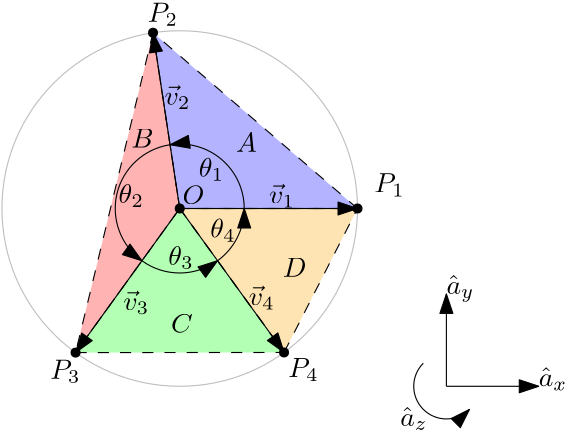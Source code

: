 <?xml version="1.0"?>
<!DOCTYPE ipe SYSTEM "ipe.dtd">
<ipe version="70218" creator="Ipe 7.2.24">
<info created="D:20230928143506" modified="D:20231003193757"/>
<ipestyle name="basic">
<symbol name="arrow/arc(spx)">
<path stroke="sym-stroke" fill="sym-stroke" pen="sym-pen">
0 0 m
-1 0.333 l
-1 -0.333 l
h
</path>
</symbol>
<symbol name="arrow/farc(spx)">
<path stroke="sym-stroke" fill="white" pen="sym-pen">
0 0 m
-1 0.333 l
-1 -0.333 l
h
</path>
</symbol>
<symbol name="arrow/ptarc(spx)">
<path stroke="sym-stroke" fill="sym-stroke" pen="sym-pen">
0 0 m
-1 0.333 l
-0.8 0 l
-1 -0.333 l
h
</path>
</symbol>
<symbol name="arrow/fptarc(spx)">
<path stroke="sym-stroke" fill="white" pen="sym-pen">
0 0 m
-1 0.333 l
-0.8 0 l
-1 -0.333 l
h
</path>
</symbol>
<symbol name="mark/circle(sx)" transformations="translations">
<path fill="sym-stroke">
0.6 0 0 0.6 0 0 e
0.4 0 0 0.4 0 0 e
</path>
</symbol>
<symbol name="mark/disk(sx)" transformations="translations">
<path fill="sym-stroke">
0.6 0 0 0.6 0 0 e
</path>
</symbol>
<symbol name="mark/fdisk(sfx)" transformations="translations">
<group>
<path fill="sym-fill">
0.5 0 0 0.5 0 0 e
</path>
<path fill="sym-stroke" fillrule="eofill">
0.6 0 0 0.6 0 0 e
0.4 0 0 0.4 0 0 e
</path>
</group>
</symbol>
<symbol name="mark/box(sx)" transformations="translations">
<path fill="sym-stroke" fillrule="eofill">
-0.6 -0.6 m
0.6 -0.6 l
0.6 0.6 l
-0.6 0.6 l
h
-0.4 -0.4 m
0.4 -0.4 l
0.4 0.4 l
-0.4 0.4 l
h
</path>
</symbol>
<symbol name="mark/square(sx)" transformations="translations">
<path fill="sym-stroke">
-0.6 -0.6 m
0.6 -0.6 l
0.6 0.6 l
-0.6 0.6 l
h
</path>
</symbol>
<symbol name="mark/fsquare(sfx)" transformations="translations">
<group>
<path fill="sym-fill">
-0.5 -0.5 m
0.5 -0.5 l
0.5 0.5 l
-0.5 0.5 l
h
</path>
<path fill="sym-stroke" fillrule="eofill">
-0.6 -0.6 m
0.6 -0.6 l
0.6 0.6 l
-0.6 0.6 l
h
-0.4 -0.4 m
0.4 -0.4 l
0.4 0.4 l
-0.4 0.4 l
h
</path>
</group>
</symbol>
<symbol name="mark/cross(sx)" transformations="translations">
<group>
<path fill="sym-stroke">
-0.43 -0.57 m
0.57 0.43 l
0.43 0.57 l
-0.57 -0.43 l
h
</path>
<path fill="sym-stroke">
-0.43 0.57 m
0.57 -0.43 l
0.43 -0.57 l
-0.57 0.43 l
h
</path>
</group>
</symbol>
<symbol name="arrow/fnormal(spx)">
<path stroke="sym-stroke" fill="white" pen="sym-pen">
0 0 m
-1 0.333 l
-1 -0.333 l
h
</path>
</symbol>
<symbol name="arrow/pointed(spx)">
<path stroke="sym-stroke" fill="sym-stroke" pen="sym-pen">
0 0 m
-1 0.333 l
-0.8 0 l
-1 -0.333 l
h
</path>
</symbol>
<symbol name="arrow/fpointed(spx)">
<path stroke="sym-stroke" fill="white" pen="sym-pen">
0 0 m
-1 0.333 l
-0.8 0 l
-1 -0.333 l
h
</path>
</symbol>
<symbol name="arrow/linear(spx)">
<path stroke="sym-stroke" pen="sym-pen">
-1 0.333 m
0 0 l
-1 -0.333 l
</path>
</symbol>
<symbol name="arrow/fdouble(spx)">
<path stroke="sym-stroke" fill="white" pen="sym-pen">
0 0 m
-1 0.333 l
-1 -0.333 l
h
-1 0 m
-2 0.333 l
-2 -0.333 l
h
</path>
</symbol>
<symbol name="arrow/double(spx)">
<path stroke="sym-stroke" fill="sym-stroke" pen="sym-pen">
0 0 m
-1 0.333 l
-1 -0.333 l
h
-1 0 m
-2 0.333 l
-2 -0.333 l
h
</path>
</symbol>
<symbol name="arrow/mid-normal(spx)">
<path stroke="sym-stroke" fill="sym-stroke" pen="sym-pen">
0.5 0 m
-0.5 0.333 l
-0.5 -0.333 l
h
</path>
</symbol>
<symbol name="arrow/mid-fnormal(spx)">
<path stroke="sym-stroke" fill="white" pen="sym-pen">
0.5 0 m
-0.5 0.333 l
-0.5 -0.333 l
h
</path>
</symbol>
<symbol name="arrow/mid-pointed(spx)">
<path stroke="sym-stroke" fill="sym-stroke" pen="sym-pen">
0.5 0 m
-0.5 0.333 l
-0.3 0 l
-0.5 -0.333 l
h
</path>
</symbol>
<symbol name="arrow/mid-fpointed(spx)">
<path stroke="sym-stroke" fill="white" pen="sym-pen">
0.5 0 m
-0.5 0.333 l
-0.3 0 l
-0.5 -0.333 l
h
</path>
</symbol>
<symbol name="arrow/mid-double(spx)">
<path stroke="sym-stroke" fill="sym-stroke" pen="sym-pen">
1 0 m
0 0.333 l
0 -0.333 l
h
0 0 m
-1 0.333 l
-1 -0.333 l
h
</path>
</symbol>
<symbol name="arrow/mid-fdouble(spx)">
<path stroke="sym-stroke" fill="white" pen="sym-pen">
1 0 m
0 0.333 l
0 -0.333 l
h
0 0 m
-1 0.333 l
-1 -0.333 l
h
</path>
</symbol>
<anglesize name="22.5 deg" value="22.5"/>
<anglesize name="30 deg" value="30"/>
<anglesize name="45 deg" value="45"/>
<anglesize name="60 deg" value="60"/>
<anglesize name="90 deg" value="90"/>
<arrowsize name="large" value="10"/>
<arrowsize name="small" value="5"/>
<arrowsize name="tiny" value="3"/>
<color name="blue" value="0 0 1"/>
<color name="brown" value="0.647 0.165 0.165"/>
<color name="darkblue" value="0 0 0.545"/>
<color name="darkcyan" value="0 0.545 0.545"/>
<color name="darkgray" value="0.663"/>
<color name="darkgreen" value="0 0.392 0"/>
<color name="darkmagenta" value="0.545 0 0.545"/>
<color name="darkorange" value="1 0.549 0"/>
<color name="darkred" value="0.545 0 0"/>
<color name="gold" value="1 0.843 0"/>
<color name="gray" value="0.745"/>
<color name="green" value="0 1 0"/>
<color name="lightblue" value="0.678 0.847 0.902"/>
<color name="lightcyan" value="0.878 1 1"/>
<color name="lightgray" value="0.827"/>
<color name="lightgreen" value="0.565 0.933 0.565"/>
<color name="lightyellow" value="1 1 0.878"/>
<color name="navy" value="0 0 0.502"/>
<color name="orange" value="1 0.647 0"/>
<color name="pink" value="1 0.753 0.796"/>
<color name="purple" value="0.627 0.125 0.941"/>
<color name="red" value="1 0 0"/>
<color name="seagreen" value="0.18 0.545 0.341"/>
<color name="turquoise" value="0.251 0.878 0.816"/>
<color name="violet" value="0.933 0.51 0.933"/>
<color name="yellow" value="1 1 0"/>
<dashstyle name="dash dot dotted" value="[4 2 1 2 1 2] 0"/>
<dashstyle name="dash dotted" value="[4 2 1 2] 0"/>
<dashstyle name="dashed" value="[4] 0"/>
<dashstyle name="dotted" value="[1 3] 0"/>
<gridsize name="10 pts (~3.5 mm)" value="10"/>
<gridsize name="14 pts (~5 mm)" value="14"/>
<gridsize name="16 pts (~6 mm)" value="16"/>
<gridsize name="20 pts (~7 mm)" value="20"/>
<gridsize name="28 pts (~10 mm)" value="28"/>
<gridsize name="32 pts (~12 mm)" value="32"/>
<gridsize name="4 pts" value="4"/>
<gridsize name="56 pts (~20 mm)" value="56"/>
<gridsize name="8 pts (~3 mm)" value="8"/>
<opacity name="10%" value="0.1"/>
<opacity name="30%" value="0.3"/>
<opacity name="50%" value="0.5"/>
<opacity name="75%" value="0.75"/>
<pen name="fat" value="1.2"/>
<pen name="heavier" value="0.8"/>
<pen name="ultrafat" value="2"/>
<symbolsize name="large" value="5"/>
<symbolsize name="small" value="2"/>
<symbolsize name="tiny" value="1.1"/>
<textsize name="Huge" value="\Huge"/>
<textsize name="LARGE" value="\LARGE"/>
<textsize name="Large" value="\Large"/>
<textsize name="footnote" value="\footnotesize"/>
<textsize name="huge" value="\huge"/>
<textsize name="large" value="\large"/>
<textsize name="small" value="\small"/>
<textsize name="tiny" value="\tiny"/>
<textstyle name="center" begin="\begin{center}" end="\end{center}"/>
<textstyle name="item" begin="\begin{itemize}\item{}" end="\end{itemize}"/>
<textstyle name="itemize" begin="\begin{itemize}" end="\end{itemize}"/>
<tiling name="falling" angle="-60" step="4" width="1"/>
<tiling name="rising" angle="30" step="4" width="1"/>
</ipestyle>
<page>
<layer name="alpha"/>
<view layers="alpha" active="alpha"/>
<path layer="alpha" stroke="black" fill="orange" dash="dashed" opacity="30%" stroke-opacity="opaque">
256 704 m
293.554 652.176 l
320 704 l
h
</path>
<path stroke="black" fill="blue" dash="dashed" opacity="30%" stroke-opacity="opaque">
256 704 m
320 704 l
246.389 767.274 l
h
</path>
<path stroke="black" fill="red" dash="dashed" opacity="30%" stroke-opacity="opaque">
256 704 m
246.389 767.274 l
218.508 652.131 l
h
</path>
<path stroke="black" fill="green" dash="dashed" opacity="30%" stroke-opacity="opaque">
256 704 m
218.508 652.131 l
293.554 652.176 l
h
</path>
<path stroke="gray">
64 0 0 64 256 704 e
</path>
<path stroke="black" arrow="normal/normal">
256 704 m
320 704 l
</path>
<path stroke="black" arrow="normal/normal">
256 704 m
246.389 767.274 l
</path>
<path stroke="black" arrow="normal/normal">
256 704 m
293.554 652.176 l
</path>
<text matrix="1 0 0 1 -9.15148 -20.5457" transformations="translations" pos="272 736" stroke="black" type="label" width="9.146" height="6.923" depth="1.49" valign="baseline" style="math">\theta_1</text>
<text matrix="1 0 0 1 -38.0664 -29.9985" transformations="translations" pos="272 736" stroke="black" type="label" width="9.146" height="6.923" depth="1.49" valign="baseline" style="math">\theta_2
</text>
<text matrix="1 0 0 1 -20.1659 -52.2978" transformations="translations" pos="272 736" stroke="black" type="label" width="9.146" height="6.923" depth="1.49" valign="baseline" style="math">\theta_3
</text>
<text matrix="1 0 0 1 -5.01755 -42.4605" transformations="translations" pos="272 736" stroke="black" type="label" width="9.146" height="6.923" depth="1.49" valign="baseline" style="math">\theta_4</text>
<path stroke="black" arrow="normal/normal">
256 704 m
218.508 652.131 l
</path>
<text matrix="1 0 0 1 10.5097 -42.6894" transformations="translations" pos="240 784" stroke="black" type="label" width="9.298" height="7.122" depth="1.49" valign="baseline" style="math">\vec{v}_2</text>
<text matrix="1 0 0 1 -4.29358 -116.609" transformations="translations" pos="240 784" stroke="black" type="label" width="9.298" height="7.122" depth="1.49" valign="baseline" style="math">\vec{v}_3</text>
<text matrix="1 0 0 1 40.8807 -114.845" transformations="translations" pos="240 784" stroke="black" type="label" width="9.298" height="7.122" depth="1.49" valign="baseline" style="math">\vec{v}_4</text>
<text matrix="1 0 0 1 48.1727 -78.1674" transformations="translations" pos="240 784" stroke="black" type="label" width="9.298" height="7.122" depth="1.49" valign="baseline" style="math">\vec{v}_1</text>
<group matrix="1 0 0 1 -80.3464 -98.0773">
<group matrix="0.519489 0 0 0.519489 332.605 372.357">
<path stroke="black" arrow="normal/normal">
192 704 m
256 704 l
</path>
<path stroke="black" arrow="normal/normal">
192 704 m
192 768 l
</path>
<text transformations="translations" pos="256 704" stroke="black" type="label" width="10.282" height="6.923" depth="1.49" valign="baseline" style="math">\hat{a}_x</text>
<text matrix="1 0 0 1 -64 64" transformations="translations" pos="256 704" stroke="black" type="label" width="10.055" height="6.919" depth="2.85" valign="baseline" style="math">\hat{a}_y</text>
</group>
<text matrix="0.519489 0 0 0.519489 332.605 366.391" transformations="translations" pos="160 688" stroke="black" type="label" width="9.857" height="6.923" depth="1.49" valign="baseline" style="math">\hat{a}_z </text>
<path matrix="0.519489 0 0 0.519489 332.605 372.357" stroke="black" arrow="normal/normal">
176 720 m
22.6279 0 0 22.6279 192.001 704 208.001 687.999 a
</path>
</group>
<text matrix="1 0 0 1 1.0032 1.5091" transformations="translations" pos="256 704" stroke="black" type="label" width="7.876" height="6.808" depth="0" valign="baseline" style="math">O</text>
<use name="mark/disk(sx)" pos="256 704" size="normal" stroke="black"/>
<use name="mark/disk(sx)" pos="246.389 767.274" size="normal" stroke="black"/>
<use name="mark/disk(sx)" pos="218.508 652.131" size="normal" stroke="black"/>
<use name="mark/disk(sx)" pos="293.554 652.176" size="normal" stroke="black"/>
<use name="mark/disk(sx)" pos="320 704" size="normal" stroke="black"/>
<text transformations="translations" pos="326.069 709.817" stroke="black" type="label" width="10.866" height="6.812" depth="1.49" valign="baseline" style="math">P_1
</text>
<text matrix="1 0 0 1 -81.5473 61.4337" transformations="translations" pos="326.069 709.817" stroke="black" type="label" width="10.866" height="6.812" depth="1.49" valign="baseline" style="math">P_2
</text>
<text matrix="1 0 0 1 -116.679 -67.1493" transformations="translations" pos="326.069 709.817" stroke="black" type="label" width="10.866" height="6.812" depth="1.49" valign="baseline" style="math">P_3
</text>
<text matrix="1 0 0 1 -30.9573 -66.4466" transformations="translations" pos="326.069 709.817" stroke="black" type="label" width="10.866" height="6.812" depth="1.49" valign="baseline" style="math">P_4
</text>
<text matrix="1 0 0 1 3.1943 -0.672483" transformations="translations" pos="273.083 725.072" stroke="black" type="label" width="7.472" height="6.808" depth="0" valign="baseline" style="math">A</text>
<text matrix="1 0 0 1 -34.5369 0.852333" transformations="translations" pos="273.083 725.072" stroke="black" type="label" width="8.057" height="6.808" depth="0" valign="baseline" style="math">B</text>
<text matrix="1 0 0 1 -20.2078 -65.7832" transformations="translations" pos="273.083 725.072" stroke="black" type="label" width="7.833" height="6.808" depth="0" valign="baseline" style="math">C</text>
<text matrix="1 0 0 1 20.0306 -45.6754" transformations="translations" pos="273.083 725.072" stroke="black" type="label" width="8.525" height="6.808" depth="0" valign="baseline" style="math">D</text>
<path stroke="black" arrow="normal/normal">
269.622 685.201 m
23.2155 0 0 23.2155 256 704 279.216 704 a
</path>
<path stroke="black" arrow="normal/normal">
279.216 704 m
23.2155 0 0 23.2155 256 704 252.514 726.952 a
</path>
<path stroke="black" arrow="normal/normal">
252.514 726.952 m
23.2155 0 0 23.2155 256 704 242.4 685.185 a
</path>
<path stroke="black" arrow="normal/normal">
242.4 685.185 m
23.2155 0 0 23.2155 256 704 269.622 685.201 a
</path>
</page>
</ipe>
